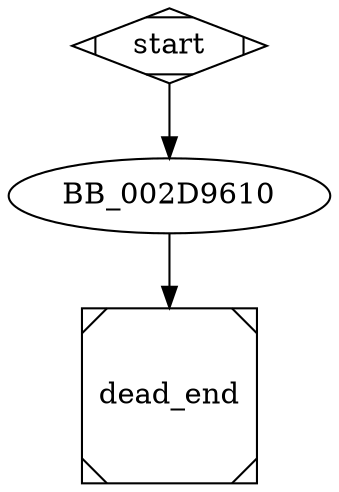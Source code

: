 digraph G {
  start -> BB_002D9610;
  
  BB_002D9610 -> dead_end;

  start [shape=Mdiamond];
  //end [shape=Msquare];
  dead_end [shape=Msquare];
}
